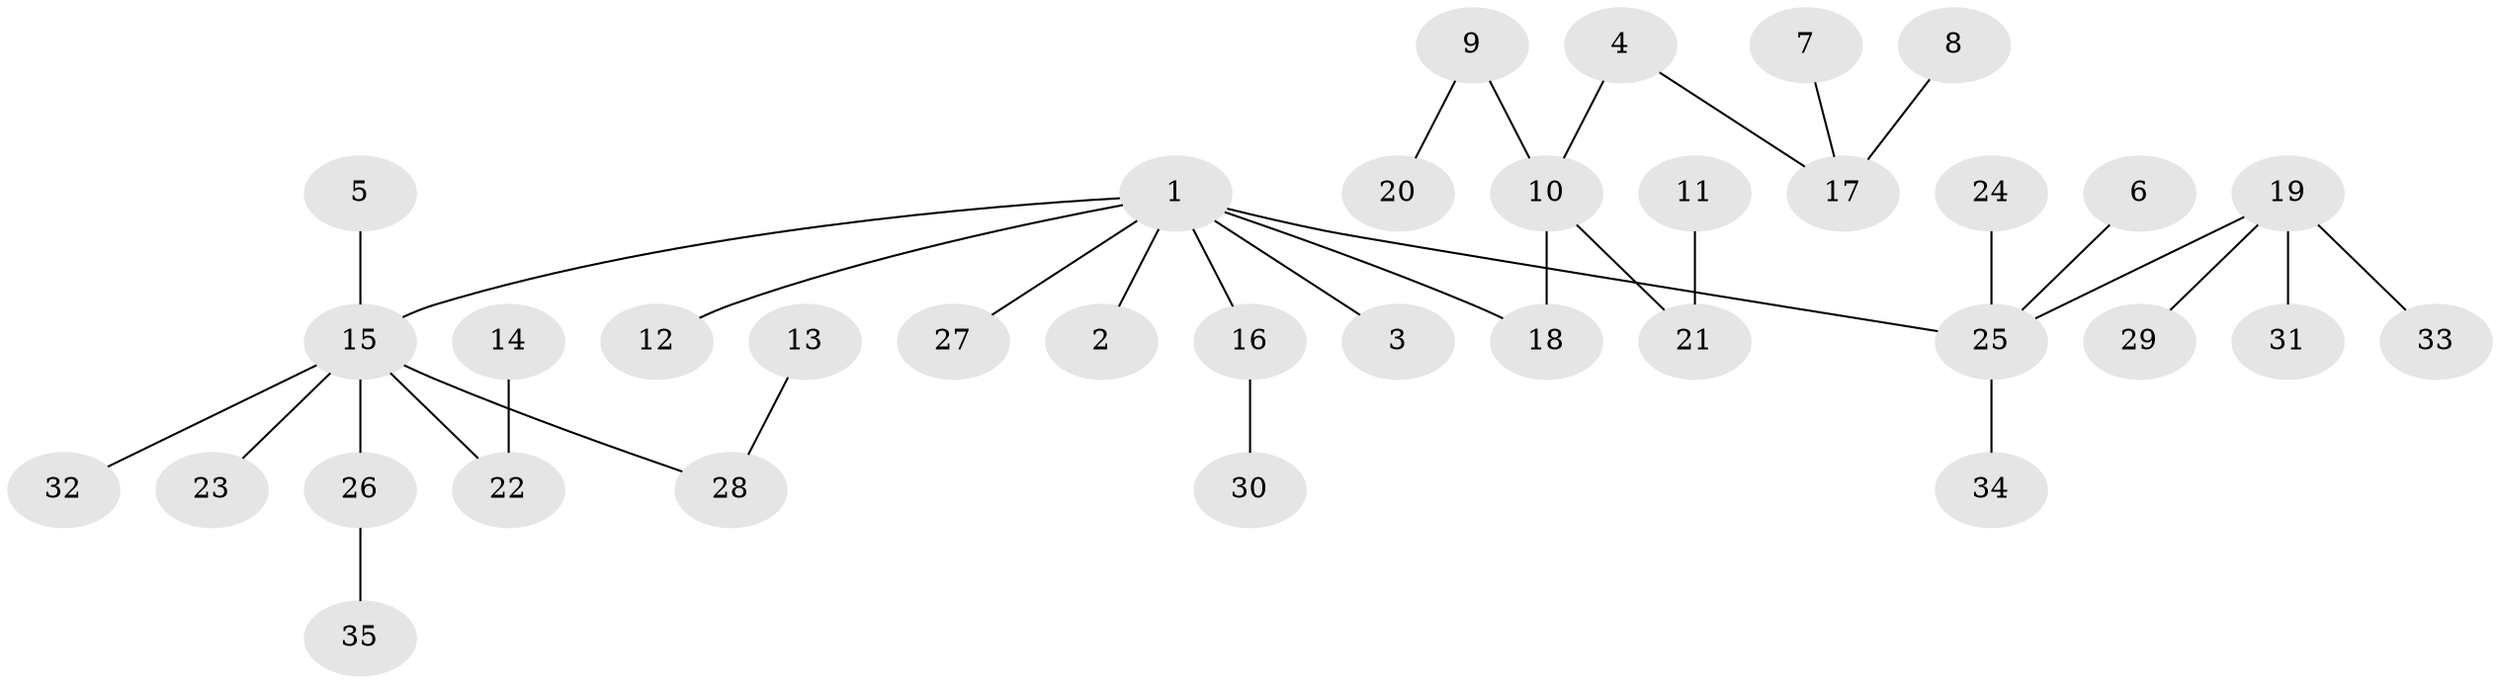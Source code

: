 // original degree distribution, {3: 0.14285714285714285, 6: 0.02857142857142857, 4: 0.04285714285714286, 5: 0.014285714285714285, 2: 0.2571428571428571, 8: 0.014285714285714285, 1: 0.5}
// Generated by graph-tools (version 1.1) at 2025/50/03/09/25 03:50:16]
// undirected, 35 vertices, 34 edges
graph export_dot {
graph [start="1"]
  node [color=gray90,style=filled];
  1;
  2;
  3;
  4;
  5;
  6;
  7;
  8;
  9;
  10;
  11;
  12;
  13;
  14;
  15;
  16;
  17;
  18;
  19;
  20;
  21;
  22;
  23;
  24;
  25;
  26;
  27;
  28;
  29;
  30;
  31;
  32;
  33;
  34;
  35;
  1 -- 2 [weight=1.0];
  1 -- 3 [weight=1.0];
  1 -- 12 [weight=1.0];
  1 -- 15 [weight=1.0];
  1 -- 16 [weight=1.0];
  1 -- 18 [weight=1.0];
  1 -- 25 [weight=1.0];
  1 -- 27 [weight=1.0];
  4 -- 10 [weight=1.0];
  4 -- 17 [weight=1.0];
  5 -- 15 [weight=1.0];
  6 -- 25 [weight=1.0];
  7 -- 17 [weight=1.0];
  8 -- 17 [weight=1.0];
  9 -- 10 [weight=1.0];
  9 -- 20 [weight=1.0];
  10 -- 18 [weight=1.0];
  10 -- 21 [weight=1.0];
  11 -- 21 [weight=1.0];
  13 -- 28 [weight=1.0];
  14 -- 22 [weight=1.0];
  15 -- 22 [weight=1.0];
  15 -- 23 [weight=1.0];
  15 -- 26 [weight=1.0];
  15 -- 28 [weight=1.0];
  15 -- 32 [weight=1.0];
  16 -- 30 [weight=1.0];
  19 -- 25 [weight=1.0];
  19 -- 29 [weight=1.0];
  19 -- 31 [weight=1.0];
  19 -- 33 [weight=1.0];
  24 -- 25 [weight=1.0];
  25 -- 34 [weight=1.0];
  26 -- 35 [weight=1.0];
}
